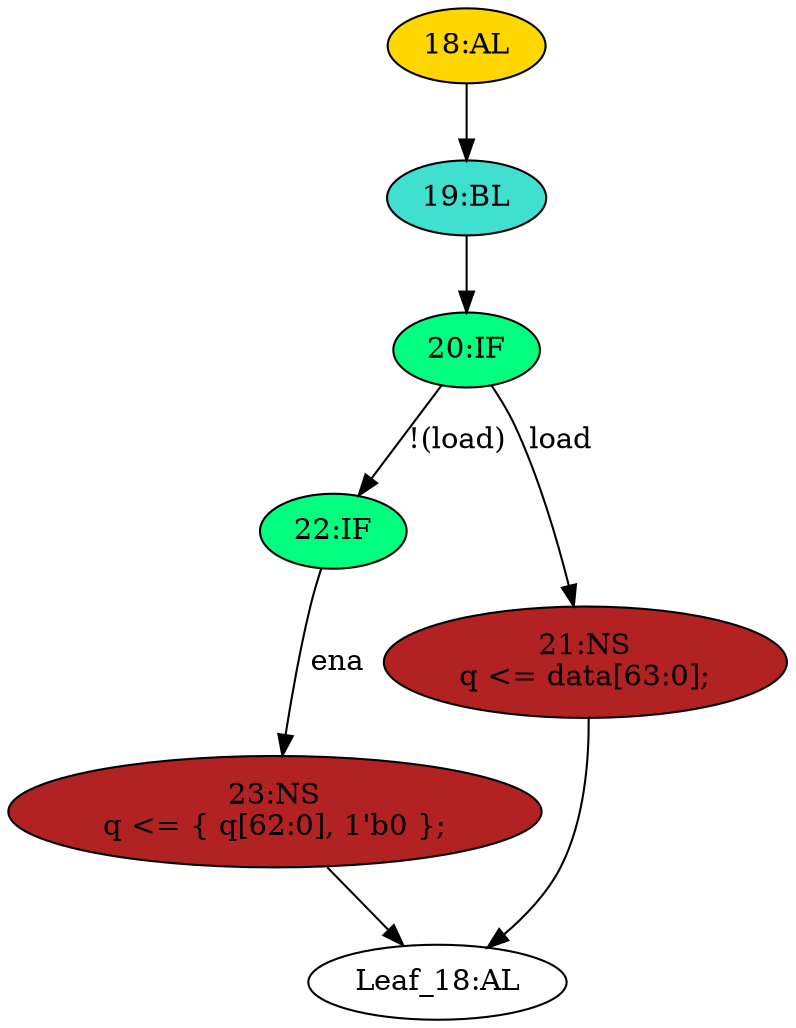 strict digraph "" {
	node [label="\N"];
	"22:IF"	[ast="<pyverilog.vparser.ast.IfStatement object at 0x7fbf9f3a1650>",
		fillcolor=springgreen,
		label="22:IF",
		statements="[]",
		style=filled,
		typ=IfStatement];
	"23:NS"	[ast="<pyverilog.vparser.ast.NonblockingSubstitution object at 0x7fbf9f3a17d0>",
		fillcolor=firebrick,
		label="23:NS
q <= { q[62:0], 1'b0 };",
		statements="[<pyverilog.vparser.ast.NonblockingSubstitution object at 0x7fbf9f3a17d0>]",
		style=filled,
		typ=NonblockingSubstitution];
	"22:IF" -> "23:NS"	[cond="['ena']",
		label=ena,
		lineno=22];
	"19:BL"	[ast="<pyverilog.vparser.ast.Block object at 0x7fbf9f3a1ad0>",
		fillcolor=turquoise,
		label="19:BL",
		statements="[]",
		style=filled,
		typ=Block];
	"20:IF"	[ast="<pyverilog.vparser.ast.IfStatement object at 0x7fbf9f3a1b10>",
		fillcolor=springgreen,
		label="20:IF",
		statements="[]",
		style=filled,
		typ=IfStatement];
	"19:BL" -> "20:IF"	[cond="[]",
		lineno=None];
	"Leaf_18:AL"	[def_var="['q']",
		label="Leaf_18:AL"];
	"23:NS" -> "Leaf_18:AL"	[cond="[]",
		lineno=None];
	"20:IF" -> "22:IF"	[cond="['load']",
		label="!(load)",
		lineno=20];
	"21:NS"	[ast="<pyverilog.vparser.ast.NonblockingSubstitution object at 0x7fbf9f3a1b50>",
		fillcolor=firebrick,
		label="21:NS
q <= data[63:0];",
		statements="[<pyverilog.vparser.ast.NonblockingSubstitution object at 0x7fbf9f3a1b50>]",
		style=filled,
		typ=NonblockingSubstitution];
	"20:IF" -> "21:NS"	[cond="['load']",
		label=load,
		lineno=20];
	"18:AL"	[ast="<pyverilog.vparser.ast.Always object at 0x7fbf9f3a1dd0>",
		clk_sens=True,
		fillcolor=gold,
		label="18:AL",
		sens="['clk']",
		statements="[]",
		style=filled,
		typ=Always,
		use_var="['load', 'ena', 'data', 'q']"];
	"18:AL" -> "19:BL"	[cond="[]",
		lineno=None];
	"21:NS" -> "Leaf_18:AL"	[cond="[]",
		lineno=None];
}

